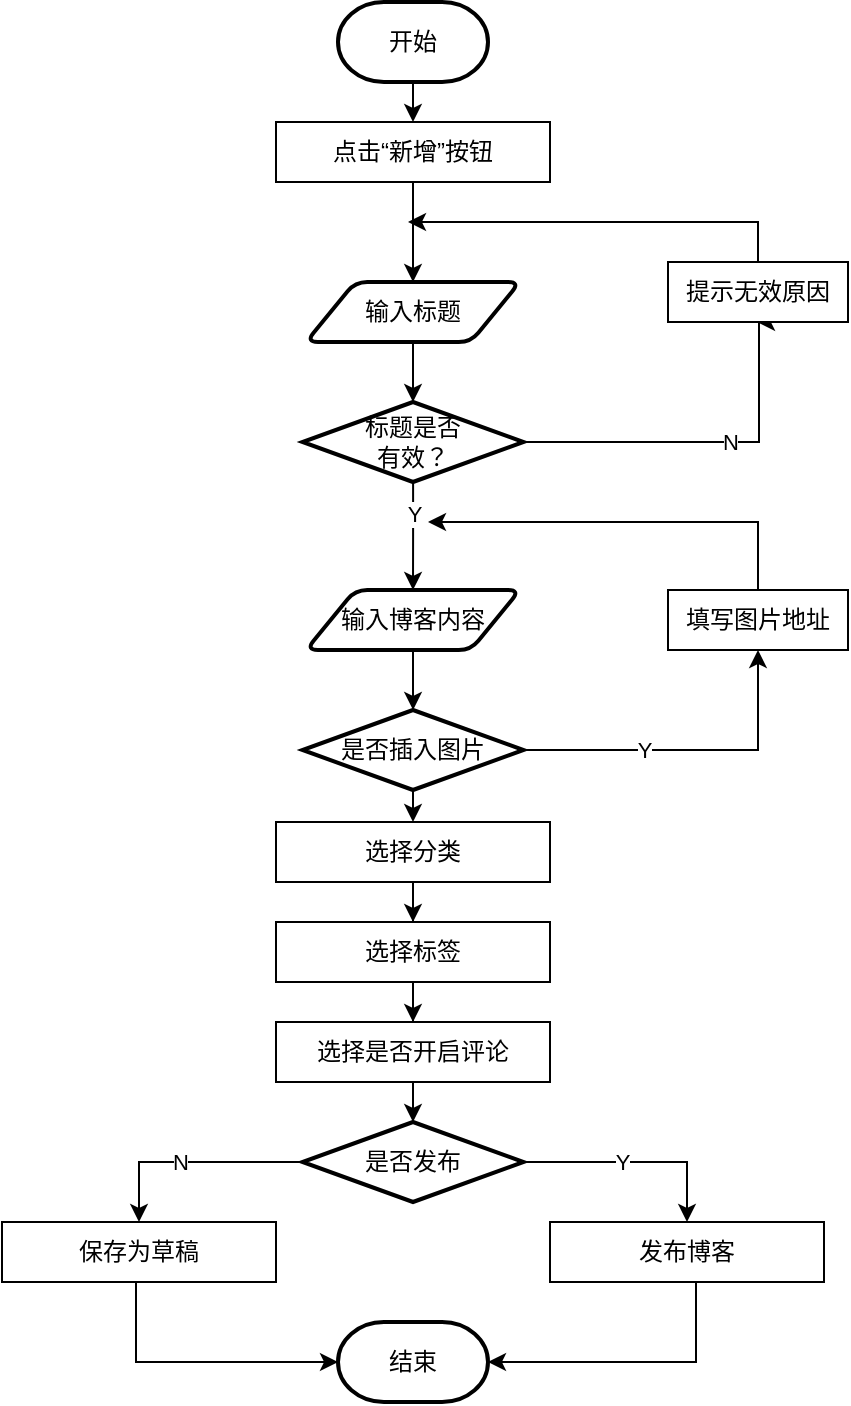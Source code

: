 <mxfile version="24.2.5" type="github">
  <diagram id="6a731a19-8d31-9384-78a2-239565b7b9f0" name="Page-1">
    <mxGraphModel dx="1221" dy="636" grid="1" gridSize="10" guides="1" tooltips="1" connect="1" arrows="1" fold="1" page="1" pageScale="1" pageWidth="1169" pageHeight="827" background="none" math="0" shadow="0">
      <root>
        <mxCell id="0" />
        <mxCell id="1" parent="0" />
        <mxCell id="qxPoB2lkhQRLCmLDXCdd-62" style="edgeStyle=orthogonalEdgeStyle;rounded=0;orthogonalLoop=1;jettySize=auto;html=1;exitX=0.5;exitY=1;exitDx=0;exitDy=0;exitPerimeter=0;entryX=0.5;entryY=0;entryDx=0;entryDy=0;" edge="1" parent="1" source="qxPoB2lkhQRLCmLDXCdd-58" target="qxPoB2lkhQRLCmLDXCdd-59">
          <mxGeometry relative="1" as="geometry" />
        </mxCell>
        <mxCell id="qxPoB2lkhQRLCmLDXCdd-58" value="开始" style="strokeWidth=2;html=1;shape=mxgraph.flowchart.terminator;whiteSpace=wrap;" vertex="1" parent="1">
          <mxGeometry x="291" y="20" width="75" height="40" as="geometry" />
        </mxCell>
        <mxCell id="qxPoB2lkhQRLCmLDXCdd-63" style="edgeStyle=orthogonalEdgeStyle;rounded=0;orthogonalLoop=1;jettySize=auto;html=1;" edge="1" parent="1" source="qxPoB2lkhQRLCmLDXCdd-59" target="qxPoB2lkhQRLCmLDXCdd-60">
          <mxGeometry relative="1" as="geometry" />
        </mxCell>
        <mxCell id="qxPoB2lkhQRLCmLDXCdd-59" value="点击“新增”按钮" style="rounded=0;whiteSpace=wrap;html=1;" vertex="1" parent="1">
          <mxGeometry x="260" y="80" width="137" height="30" as="geometry" />
        </mxCell>
        <mxCell id="qxPoB2lkhQRLCmLDXCdd-60" value="输入标题" style="shape=parallelogram;html=1;strokeWidth=2;perimeter=parallelogramPerimeter;whiteSpace=wrap;rounded=1;arcSize=12;size=0.23;" vertex="1" parent="1">
          <mxGeometry x="275" y="160" width="107" height="30" as="geometry" />
        </mxCell>
        <mxCell id="qxPoB2lkhQRLCmLDXCdd-65" style="edgeStyle=orthogonalEdgeStyle;rounded=0;orthogonalLoop=1;jettySize=auto;html=1;" edge="1" parent="1">
          <mxGeometry relative="1" as="geometry">
            <mxPoint x="500.5" y="180" as="targetPoint" />
            <mxPoint x="376" y="240" as="sourcePoint" />
            <Array as="points">
              <mxPoint x="501.5" y="240" />
            </Array>
          </mxGeometry>
        </mxCell>
        <mxCell id="qxPoB2lkhQRLCmLDXCdd-75" value="N" style="edgeLabel;html=1;align=center;verticalAlign=middle;resizable=0;points=[];" vertex="1" connectable="0" parent="qxPoB2lkhQRLCmLDXCdd-65">
          <mxGeometry x="0.304" y="-3" relative="1" as="geometry">
            <mxPoint x="-11" y="-3" as="offset" />
          </mxGeometry>
        </mxCell>
        <mxCell id="qxPoB2lkhQRLCmLDXCdd-74" style="edgeStyle=orthogonalEdgeStyle;rounded=0;orthogonalLoop=1;jettySize=auto;html=1;entryX=0.5;entryY=0;entryDx=0;entryDy=0;" edge="1" parent="1" source="qxPoB2lkhQRLCmLDXCdd-61" target="qxPoB2lkhQRLCmLDXCdd-72">
          <mxGeometry relative="1" as="geometry" />
        </mxCell>
        <mxCell id="qxPoB2lkhQRLCmLDXCdd-76" value="Y" style="edgeLabel;html=1;align=center;verticalAlign=middle;resizable=0;points=[];" vertex="1" connectable="0" parent="qxPoB2lkhQRLCmLDXCdd-74">
          <mxGeometry x="-0.422" relative="1" as="geometry">
            <mxPoint as="offset" />
          </mxGeometry>
        </mxCell>
        <mxCell id="qxPoB2lkhQRLCmLDXCdd-61" value="标题是否&lt;div&gt;有效？&lt;/div&gt;" style="strokeWidth=2;html=1;shape=mxgraph.flowchart.decision;whiteSpace=wrap;" vertex="1" parent="1">
          <mxGeometry x="273.25" y="220" width="110.5" height="40" as="geometry" />
        </mxCell>
        <mxCell id="qxPoB2lkhQRLCmLDXCdd-64" style="edgeStyle=orthogonalEdgeStyle;rounded=0;orthogonalLoop=1;jettySize=auto;html=1;entryX=0.5;entryY=0;entryDx=0;entryDy=0;entryPerimeter=0;" edge="1" parent="1" source="qxPoB2lkhQRLCmLDXCdd-60" target="qxPoB2lkhQRLCmLDXCdd-61">
          <mxGeometry relative="1" as="geometry" />
        </mxCell>
        <mxCell id="qxPoB2lkhQRLCmLDXCdd-66" value="提示无效原因" style="rounded=0;whiteSpace=wrap;html=1;" vertex="1" parent="1">
          <mxGeometry x="456" y="150" width="90" height="30" as="geometry" />
        </mxCell>
        <mxCell id="qxPoB2lkhQRLCmLDXCdd-68" value="" style="endArrow=classic;html=1;rounded=0;exitX=0.5;exitY=0;exitDx=0;exitDy=0;" edge="1" parent="1" source="qxPoB2lkhQRLCmLDXCdd-66">
          <mxGeometry width="50" height="50" relative="1" as="geometry">
            <mxPoint x="316" y="250" as="sourcePoint" />
            <mxPoint x="326" y="130" as="targetPoint" />
            <Array as="points">
              <mxPoint x="501" y="130" />
            </Array>
          </mxGeometry>
        </mxCell>
        <mxCell id="qxPoB2lkhQRLCmLDXCdd-89" style="edgeStyle=orthogonalEdgeStyle;rounded=0;orthogonalLoop=1;jettySize=auto;html=1;" edge="1" parent="1" source="qxPoB2lkhQRLCmLDXCdd-72" target="qxPoB2lkhQRLCmLDXCdd-73">
          <mxGeometry relative="1" as="geometry" />
        </mxCell>
        <mxCell id="qxPoB2lkhQRLCmLDXCdd-72" value="输入博客内容" style="shape=parallelogram;html=1;strokeWidth=2;perimeter=parallelogramPerimeter;whiteSpace=wrap;rounded=1;arcSize=12;size=0.23;" vertex="1" parent="1">
          <mxGeometry x="275" y="314" width="107" height="30" as="geometry" />
        </mxCell>
        <mxCell id="qxPoB2lkhQRLCmLDXCdd-104" style="edgeStyle=orthogonalEdgeStyle;rounded=0;orthogonalLoop=1;jettySize=auto;html=1;exitX=0.5;exitY=1;exitDx=0;exitDy=0;exitPerimeter=0;entryX=0.5;entryY=0;entryDx=0;entryDy=0;" edge="1" parent="1" source="qxPoB2lkhQRLCmLDXCdd-73" target="qxPoB2lkhQRLCmLDXCdd-90">
          <mxGeometry relative="1" as="geometry" />
        </mxCell>
        <mxCell id="qxPoB2lkhQRLCmLDXCdd-73" value="是否插入图片" style="strokeWidth=2;html=1;shape=mxgraph.flowchart.decision;whiteSpace=wrap;" vertex="1" parent="1">
          <mxGeometry x="273.25" y="374" width="110.5" height="40" as="geometry" />
        </mxCell>
        <mxCell id="qxPoB2lkhQRLCmLDXCdd-78" value="填写图片地址" style="rounded=0;whiteSpace=wrap;html=1;" vertex="1" parent="1">
          <mxGeometry x="456" y="314" width="90" height="30" as="geometry" />
        </mxCell>
        <mxCell id="qxPoB2lkhQRLCmLDXCdd-83" value="" style="endArrow=classic;html=1;rounded=0;entryX=0.5;entryY=1;entryDx=0;entryDy=0;exitX=1;exitY=0.5;exitDx=0;exitDy=0;exitPerimeter=0;" edge="1" parent="1" source="qxPoB2lkhQRLCmLDXCdd-73" target="qxPoB2lkhQRLCmLDXCdd-78">
          <mxGeometry relative="1" as="geometry">
            <mxPoint x="286" y="354" as="sourcePoint" />
            <mxPoint x="386" y="354" as="targetPoint" />
            <Array as="points">
              <mxPoint x="501" y="394" />
            </Array>
          </mxGeometry>
        </mxCell>
        <mxCell id="qxPoB2lkhQRLCmLDXCdd-84" value="Y" style="edgeLabel;resizable=0;html=1;;align=center;verticalAlign=middle;" connectable="0" vertex="1" parent="qxPoB2lkhQRLCmLDXCdd-83">
          <mxGeometry relative="1" as="geometry">
            <mxPoint x="-24" as="offset" />
          </mxGeometry>
        </mxCell>
        <mxCell id="qxPoB2lkhQRLCmLDXCdd-87" value="" style="endArrow=classic;html=1;rounded=0;exitX=0.5;exitY=0;exitDx=0;exitDy=0;" edge="1" parent="1" source="qxPoB2lkhQRLCmLDXCdd-78">
          <mxGeometry relative="1" as="geometry">
            <mxPoint x="286" y="330" as="sourcePoint" />
            <mxPoint x="336" y="280" as="targetPoint" />
            <Array as="points">
              <mxPoint x="501" y="280" />
            </Array>
          </mxGeometry>
        </mxCell>
        <mxCell id="qxPoB2lkhQRLCmLDXCdd-105" style="edgeStyle=orthogonalEdgeStyle;rounded=0;orthogonalLoop=1;jettySize=auto;html=1;entryX=0.5;entryY=0;entryDx=0;entryDy=0;" edge="1" parent="1" source="qxPoB2lkhQRLCmLDXCdd-90" target="qxPoB2lkhQRLCmLDXCdd-93">
          <mxGeometry relative="1" as="geometry" />
        </mxCell>
        <mxCell id="qxPoB2lkhQRLCmLDXCdd-90" value="选择分类" style="rounded=0;whiteSpace=wrap;html=1;" vertex="1" parent="1">
          <mxGeometry x="260" y="430" width="137" height="30" as="geometry" />
        </mxCell>
        <mxCell id="qxPoB2lkhQRLCmLDXCdd-106" style="edgeStyle=orthogonalEdgeStyle;rounded=0;orthogonalLoop=1;jettySize=auto;html=1;entryX=0.5;entryY=0;entryDx=0;entryDy=0;" edge="1" parent="1" source="qxPoB2lkhQRLCmLDXCdd-93" target="qxPoB2lkhQRLCmLDXCdd-94">
          <mxGeometry relative="1" as="geometry" />
        </mxCell>
        <mxCell id="qxPoB2lkhQRLCmLDXCdd-93" value="选择标签" style="rounded=0;whiteSpace=wrap;html=1;" vertex="1" parent="1">
          <mxGeometry x="260" y="480" width="137" height="30" as="geometry" />
        </mxCell>
        <mxCell id="qxPoB2lkhQRLCmLDXCdd-94" value="选择是否开启评论" style="rounded=0;whiteSpace=wrap;html=1;" vertex="1" parent="1">
          <mxGeometry x="260" y="530" width="137" height="30" as="geometry" />
        </mxCell>
        <mxCell id="qxPoB2lkhQRLCmLDXCdd-100" style="edgeStyle=orthogonalEdgeStyle;rounded=0;orthogonalLoop=1;jettySize=auto;html=1;entryX=0.5;entryY=0;entryDx=0;entryDy=0;" edge="1" parent="1" source="qxPoB2lkhQRLCmLDXCdd-96" target="qxPoB2lkhQRLCmLDXCdd-97">
          <mxGeometry relative="1" as="geometry" />
        </mxCell>
        <mxCell id="qxPoB2lkhQRLCmLDXCdd-108" value="N" style="edgeLabel;html=1;align=center;verticalAlign=middle;resizable=0;points=[];" vertex="1" connectable="0" parent="qxPoB2lkhQRLCmLDXCdd-100">
          <mxGeometry x="0.114" y="4" relative="1" as="geometry">
            <mxPoint y="-4" as="offset" />
          </mxGeometry>
        </mxCell>
        <mxCell id="qxPoB2lkhQRLCmLDXCdd-101" style="edgeStyle=orthogonalEdgeStyle;rounded=0;orthogonalLoop=1;jettySize=auto;html=1;entryX=0.5;entryY=0;entryDx=0;entryDy=0;" edge="1" parent="1" source="qxPoB2lkhQRLCmLDXCdd-96" target="qxPoB2lkhQRLCmLDXCdd-98">
          <mxGeometry relative="1" as="geometry" />
        </mxCell>
        <mxCell id="qxPoB2lkhQRLCmLDXCdd-109" value="Y" style="edgeLabel;html=1;align=center;verticalAlign=middle;resizable=0;points=[];" vertex="1" connectable="0" parent="qxPoB2lkhQRLCmLDXCdd-101">
          <mxGeometry x="-0.119" y="-2" relative="1" as="geometry">
            <mxPoint y="-2" as="offset" />
          </mxGeometry>
        </mxCell>
        <mxCell id="qxPoB2lkhQRLCmLDXCdd-96" value="是否发布" style="strokeWidth=2;html=1;shape=mxgraph.flowchart.decision;whiteSpace=wrap;" vertex="1" parent="1">
          <mxGeometry x="273.25" y="580" width="110.5" height="40" as="geometry" />
        </mxCell>
        <mxCell id="qxPoB2lkhQRLCmLDXCdd-97" value="保存为草稿" style="rounded=0;whiteSpace=wrap;html=1;" vertex="1" parent="1">
          <mxGeometry x="123" y="630" width="137" height="30" as="geometry" />
        </mxCell>
        <mxCell id="qxPoB2lkhQRLCmLDXCdd-98" value="发布博客" style="rounded=0;whiteSpace=wrap;html=1;" vertex="1" parent="1">
          <mxGeometry x="397" y="630" width="137" height="30" as="geometry" />
        </mxCell>
        <mxCell id="qxPoB2lkhQRLCmLDXCdd-99" value="结束" style="strokeWidth=2;html=1;shape=mxgraph.flowchart.terminator;whiteSpace=wrap;" vertex="1" parent="1">
          <mxGeometry x="291" y="680" width="75" height="40" as="geometry" />
        </mxCell>
        <mxCell id="qxPoB2lkhQRLCmLDXCdd-102" style="edgeStyle=orthogonalEdgeStyle;rounded=0;orthogonalLoop=1;jettySize=auto;html=1;entryX=1;entryY=0.5;entryDx=0;entryDy=0;entryPerimeter=0;" edge="1" parent="1" source="qxPoB2lkhQRLCmLDXCdd-98" target="qxPoB2lkhQRLCmLDXCdd-99">
          <mxGeometry relative="1" as="geometry">
            <Array as="points">
              <mxPoint x="470" y="700" />
            </Array>
          </mxGeometry>
        </mxCell>
        <mxCell id="qxPoB2lkhQRLCmLDXCdd-103" style="edgeStyle=orthogonalEdgeStyle;rounded=0;orthogonalLoop=1;jettySize=auto;html=1;entryX=0;entryY=0.5;entryDx=0;entryDy=0;entryPerimeter=0;" edge="1" parent="1" source="qxPoB2lkhQRLCmLDXCdd-97" target="qxPoB2lkhQRLCmLDXCdd-99">
          <mxGeometry relative="1" as="geometry">
            <Array as="points">
              <mxPoint x="190" y="700" />
            </Array>
          </mxGeometry>
        </mxCell>
        <mxCell id="qxPoB2lkhQRLCmLDXCdd-107" style="edgeStyle=orthogonalEdgeStyle;rounded=0;orthogonalLoop=1;jettySize=auto;html=1;entryX=0.5;entryY=0;entryDx=0;entryDy=0;entryPerimeter=0;" edge="1" parent="1" source="qxPoB2lkhQRLCmLDXCdd-94" target="qxPoB2lkhQRLCmLDXCdd-96">
          <mxGeometry relative="1" as="geometry" />
        </mxCell>
      </root>
    </mxGraphModel>
  </diagram>
</mxfile>
